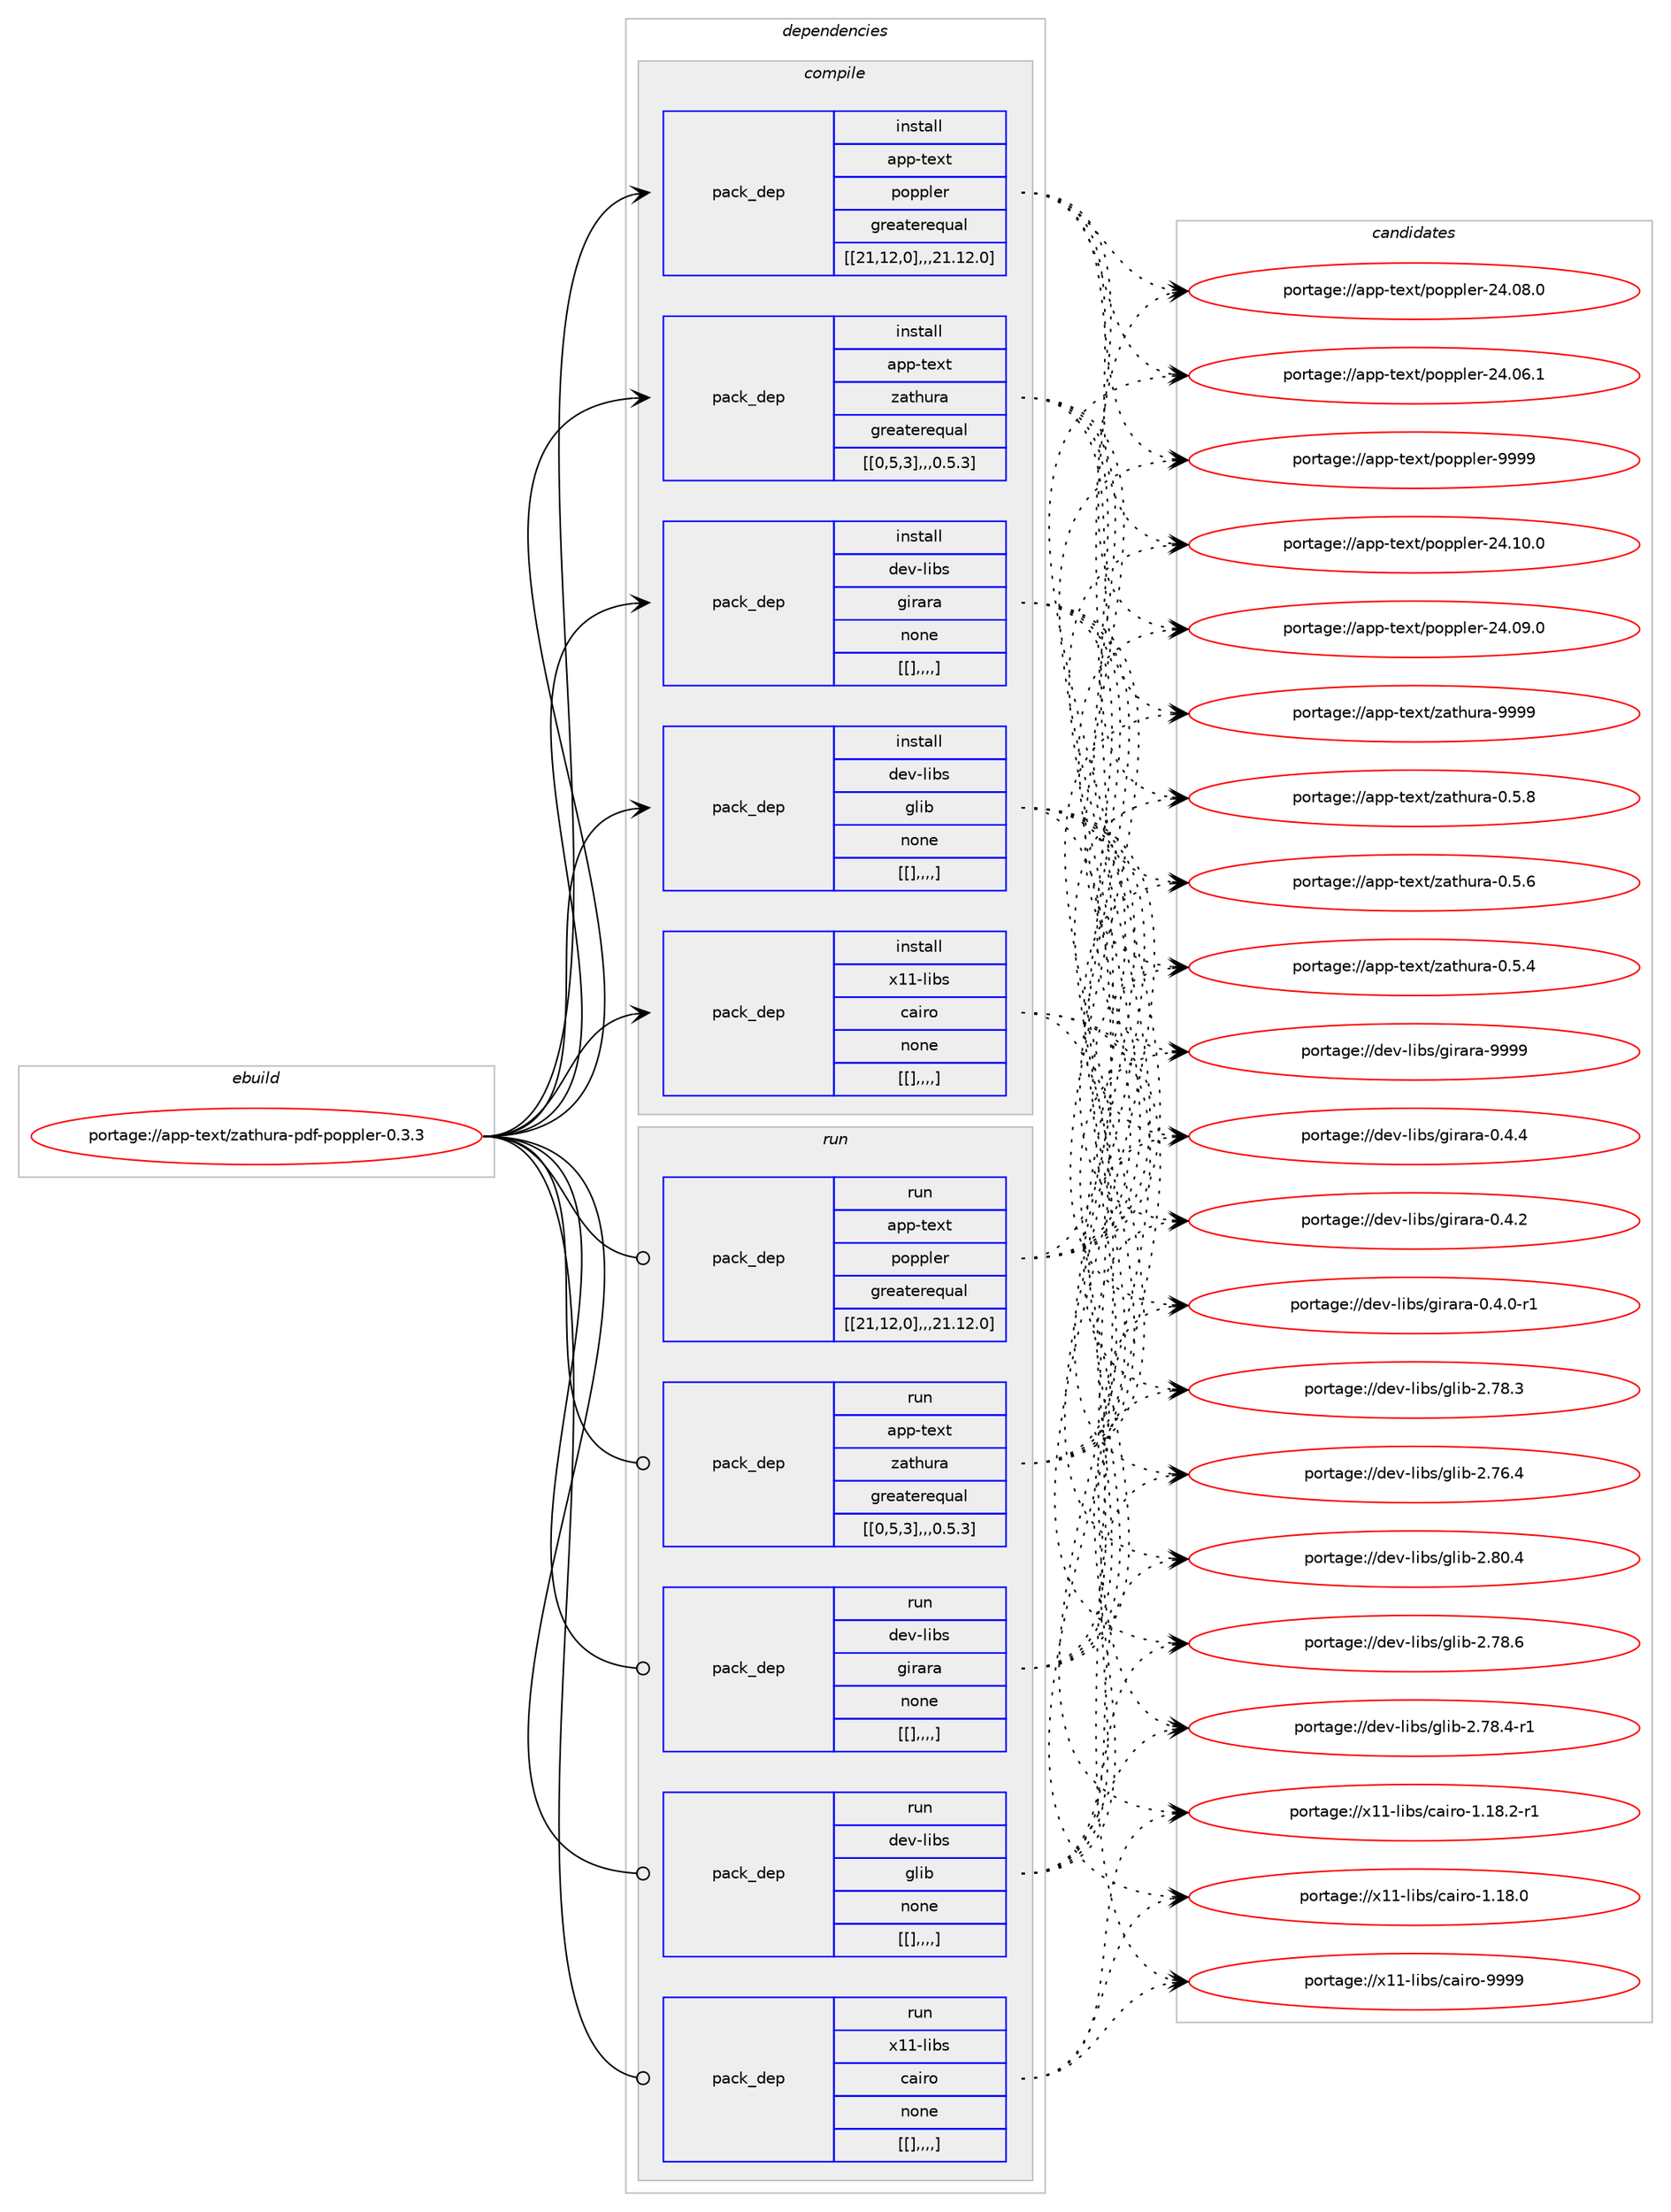 digraph prolog {

# *************
# Graph options
# *************

newrank=true;
concentrate=true;
compound=true;
graph [rankdir=LR,fontname=Helvetica,fontsize=10,ranksep=1.5];#, ranksep=2.5, nodesep=0.2];
edge  [arrowhead=vee];
node  [fontname=Helvetica,fontsize=10];

# **********
# The ebuild
# **********

subgraph cluster_leftcol {
color=gray;
label=<<i>ebuild</i>>;
id [label="portage://app-text/zathura-pdf-poppler-0.3.3", color=red, width=4, href="../app-text/zathura-pdf-poppler-0.3.3.svg"];
}

# ****************
# The dependencies
# ****************

subgraph cluster_midcol {
color=gray;
label=<<i>dependencies</i>>;
subgraph cluster_compile {
fillcolor="#eeeeee";
style=filled;
label=<<i>compile</i>>;
subgraph pack45215 {
dependency63414 [label=<<TABLE BORDER="0" CELLBORDER="1" CELLSPACING="0" CELLPADDING="4" WIDTH="220"><TR><TD ROWSPAN="6" CELLPADDING="30">pack_dep</TD></TR><TR><TD WIDTH="110">install</TD></TR><TR><TD>app-text</TD></TR><TR><TD>poppler</TD></TR><TR><TD>greaterequal</TD></TR><TR><TD>[[21,12,0],,,21.12.0]</TD></TR></TABLE>>, shape=none, color=blue];
}
id:e -> dependency63414:w [weight=20,style="solid",arrowhead="vee"];
subgraph pack45229 {
dependency63454 [label=<<TABLE BORDER="0" CELLBORDER="1" CELLSPACING="0" CELLPADDING="4" WIDTH="220"><TR><TD ROWSPAN="6" CELLPADDING="30">pack_dep</TD></TR><TR><TD WIDTH="110">install</TD></TR><TR><TD>app-text</TD></TR><TR><TD>zathura</TD></TR><TR><TD>greaterequal</TD></TR><TR><TD>[[0,5,3],,,0.5.3]</TD></TR></TABLE>>, shape=none, color=blue];
}
id:e -> dependency63454:w [weight=20,style="solid",arrowhead="vee"];
subgraph pack45246 {
dependency63459 [label=<<TABLE BORDER="0" CELLBORDER="1" CELLSPACING="0" CELLPADDING="4" WIDTH="220"><TR><TD ROWSPAN="6" CELLPADDING="30">pack_dep</TD></TR><TR><TD WIDTH="110">install</TD></TR><TR><TD>dev-libs</TD></TR><TR><TD>girara</TD></TR><TR><TD>none</TD></TR><TR><TD>[[],,,,]</TD></TR></TABLE>>, shape=none, color=blue];
}
id:e -> dependency63459:w [weight=20,style="solid",arrowhead="vee"];
subgraph pack45266 {
dependency63474 [label=<<TABLE BORDER="0" CELLBORDER="1" CELLSPACING="0" CELLPADDING="4" WIDTH="220"><TR><TD ROWSPAN="6" CELLPADDING="30">pack_dep</TD></TR><TR><TD WIDTH="110">install</TD></TR><TR><TD>dev-libs</TD></TR><TR><TD>glib</TD></TR><TR><TD>none</TD></TR><TR><TD>[[],,,,]</TD></TR></TABLE>>, shape=none, color=blue];
}
id:e -> dependency63474:w [weight=20,style="solid",arrowhead="vee"];
subgraph pack45271 {
dependency63493 [label=<<TABLE BORDER="0" CELLBORDER="1" CELLSPACING="0" CELLPADDING="4" WIDTH="220"><TR><TD ROWSPAN="6" CELLPADDING="30">pack_dep</TD></TR><TR><TD WIDTH="110">install</TD></TR><TR><TD>x11-libs</TD></TR><TR><TD>cairo</TD></TR><TR><TD>none</TD></TR><TR><TD>[[],,,,]</TD></TR></TABLE>>, shape=none, color=blue];
}
id:e -> dependency63493:w [weight=20,style="solid",arrowhead="vee"];
}
subgraph cluster_compileandrun {
fillcolor="#eeeeee";
style=filled;
label=<<i>compile and run</i>>;
}
subgraph cluster_run {
fillcolor="#eeeeee";
style=filled;
label=<<i>run</i>>;
subgraph pack45300 {
dependency63513 [label=<<TABLE BORDER="0" CELLBORDER="1" CELLSPACING="0" CELLPADDING="4" WIDTH="220"><TR><TD ROWSPAN="6" CELLPADDING="30">pack_dep</TD></TR><TR><TD WIDTH="110">run</TD></TR><TR><TD>app-text</TD></TR><TR><TD>poppler</TD></TR><TR><TD>greaterequal</TD></TR><TR><TD>[[21,12,0],,,21.12.0]</TD></TR></TABLE>>, shape=none, color=blue];
}
id:e -> dependency63513:w [weight=20,style="solid",arrowhead="odot"];
subgraph pack45304 {
dependency63552 [label=<<TABLE BORDER="0" CELLBORDER="1" CELLSPACING="0" CELLPADDING="4" WIDTH="220"><TR><TD ROWSPAN="6" CELLPADDING="30">pack_dep</TD></TR><TR><TD WIDTH="110">run</TD></TR><TR><TD>app-text</TD></TR><TR><TD>zathura</TD></TR><TR><TD>greaterequal</TD></TR><TR><TD>[[0,5,3],,,0.5.3]</TD></TR></TABLE>>, shape=none, color=blue];
}
id:e -> dependency63552:w [weight=20,style="solid",arrowhead="odot"];
subgraph pack45330 {
dependency63558 [label=<<TABLE BORDER="0" CELLBORDER="1" CELLSPACING="0" CELLPADDING="4" WIDTH="220"><TR><TD ROWSPAN="6" CELLPADDING="30">pack_dep</TD></TR><TR><TD WIDTH="110">run</TD></TR><TR><TD>dev-libs</TD></TR><TR><TD>girara</TD></TR><TR><TD>none</TD></TR><TR><TD>[[],,,,]</TD></TR></TABLE>>, shape=none, color=blue];
}
id:e -> dependency63558:w [weight=20,style="solid",arrowhead="odot"];
subgraph pack45338 {
dependency63566 [label=<<TABLE BORDER="0" CELLBORDER="1" CELLSPACING="0" CELLPADDING="4" WIDTH="220"><TR><TD ROWSPAN="6" CELLPADDING="30">pack_dep</TD></TR><TR><TD WIDTH="110">run</TD></TR><TR><TD>dev-libs</TD></TR><TR><TD>glib</TD></TR><TR><TD>none</TD></TR><TR><TD>[[],,,,]</TD></TR></TABLE>>, shape=none, color=blue];
}
id:e -> dependency63566:w [weight=20,style="solid",arrowhead="odot"];
subgraph pack45342 {
dependency63596 [label=<<TABLE BORDER="0" CELLBORDER="1" CELLSPACING="0" CELLPADDING="4" WIDTH="220"><TR><TD ROWSPAN="6" CELLPADDING="30">pack_dep</TD></TR><TR><TD WIDTH="110">run</TD></TR><TR><TD>x11-libs</TD></TR><TR><TD>cairo</TD></TR><TR><TD>none</TD></TR><TR><TD>[[],,,,]</TD></TR></TABLE>>, shape=none, color=blue];
}
id:e -> dependency63596:w [weight=20,style="solid",arrowhead="odot"];
}
}

# **************
# The candidates
# **************

subgraph cluster_choices {
rank=same;
color=gray;
label=<<i>candidates</i>>;

subgraph choice43380 {
color=black;
nodesep=1;
choice9711211245116101120116471121111121121081011144557575757 [label="portage://app-text/poppler-9999", color=red, width=4,href="../app-text/poppler-9999.svg"];
choice9711211245116101120116471121111121121081011144550524649484648 [label="portage://app-text/poppler-24.10.0", color=red, width=4,href="../app-text/poppler-24.10.0.svg"];
choice9711211245116101120116471121111121121081011144550524648574648 [label="portage://app-text/poppler-24.09.0", color=red, width=4,href="../app-text/poppler-24.09.0.svg"];
choice9711211245116101120116471121111121121081011144550524648564648 [label="portage://app-text/poppler-24.08.0", color=red, width=4,href="../app-text/poppler-24.08.0.svg"];
choice9711211245116101120116471121111121121081011144550524648544649 [label="portage://app-text/poppler-24.06.1", color=red, width=4,href="../app-text/poppler-24.06.1.svg"];
dependency63414:e -> choice9711211245116101120116471121111121121081011144557575757:w [style=dotted,weight="100"];
dependency63414:e -> choice9711211245116101120116471121111121121081011144550524649484648:w [style=dotted,weight="100"];
dependency63414:e -> choice9711211245116101120116471121111121121081011144550524648574648:w [style=dotted,weight="100"];
dependency63414:e -> choice9711211245116101120116471121111121121081011144550524648564648:w [style=dotted,weight="100"];
dependency63414:e -> choice9711211245116101120116471121111121121081011144550524648544649:w [style=dotted,weight="100"];
}
subgraph choice43388 {
color=black;
nodesep=1;
choice97112112451161011201164712297116104117114974557575757 [label="portage://app-text/zathura-9999", color=red, width=4,href="../app-text/zathura-9999.svg"];
choice9711211245116101120116471229711610411711497454846534656 [label="portage://app-text/zathura-0.5.8", color=red, width=4,href="../app-text/zathura-0.5.8.svg"];
choice9711211245116101120116471229711610411711497454846534654 [label="portage://app-text/zathura-0.5.6", color=red, width=4,href="../app-text/zathura-0.5.6.svg"];
choice9711211245116101120116471229711610411711497454846534652 [label="portage://app-text/zathura-0.5.4", color=red, width=4,href="../app-text/zathura-0.5.4.svg"];
dependency63454:e -> choice97112112451161011201164712297116104117114974557575757:w [style=dotted,weight="100"];
dependency63454:e -> choice9711211245116101120116471229711610411711497454846534656:w [style=dotted,weight="100"];
dependency63454:e -> choice9711211245116101120116471229711610411711497454846534654:w [style=dotted,weight="100"];
dependency63454:e -> choice9711211245116101120116471229711610411711497454846534652:w [style=dotted,weight="100"];
}
subgraph choice43392 {
color=black;
nodesep=1;
choice10010111845108105981154710310511497114974557575757 [label="portage://dev-libs/girara-9999", color=red, width=4,href="../dev-libs/girara-9999.svg"];
choice1001011184510810598115471031051149711497454846524652 [label="portage://dev-libs/girara-0.4.4", color=red, width=4,href="../dev-libs/girara-0.4.4.svg"];
choice1001011184510810598115471031051149711497454846524650 [label="portage://dev-libs/girara-0.4.2", color=red, width=4,href="../dev-libs/girara-0.4.2.svg"];
choice10010111845108105981154710310511497114974548465246484511449 [label="portage://dev-libs/girara-0.4.0-r1", color=red, width=4,href="../dev-libs/girara-0.4.0-r1.svg"];
dependency63459:e -> choice10010111845108105981154710310511497114974557575757:w [style=dotted,weight="100"];
dependency63459:e -> choice1001011184510810598115471031051149711497454846524652:w [style=dotted,weight="100"];
dependency63459:e -> choice1001011184510810598115471031051149711497454846524650:w [style=dotted,weight="100"];
dependency63459:e -> choice10010111845108105981154710310511497114974548465246484511449:w [style=dotted,weight="100"];
}
subgraph choice43400 {
color=black;
nodesep=1;
choice1001011184510810598115471031081059845504656484652 [label="portage://dev-libs/glib-2.80.4", color=red, width=4,href="../dev-libs/glib-2.80.4.svg"];
choice1001011184510810598115471031081059845504655564654 [label="portage://dev-libs/glib-2.78.6", color=red, width=4,href="../dev-libs/glib-2.78.6.svg"];
choice10010111845108105981154710310810598455046555646524511449 [label="portage://dev-libs/glib-2.78.4-r1", color=red, width=4,href="../dev-libs/glib-2.78.4-r1.svg"];
choice1001011184510810598115471031081059845504655564651 [label="portage://dev-libs/glib-2.78.3", color=red, width=4,href="../dev-libs/glib-2.78.3.svg"];
choice1001011184510810598115471031081059845504655544652 [label="portage://dev-libs/glib-2.76.4", color=red, width=4,href="../dev-libs/glib-2.76.4.svg"];
dependency63474:e -> choice1001011184510810598115471031081059845504656484652:w [style=dotted,weight="100"];
dependency63474:e -> choice1001011184510810598115471031081059845504655564654:w [style=dotted,weight="100"];
dependency63474:e -> choice10010111845108105981154710310810598455046555646524511449:w [style=dotted,weight="100"];
dependency63474:e -> choice1001011184510810598115471031081059845504655564651:w [style=dotted,weight="100"];
dependency63474:e -> choice1001011184510810598115471031081059845504655544652:w [style=dotted,weight="100"];
}
subgraph choice43437 {
color=black;
nodesep=1;
choice120494945108105981154799971051141114557575757 [label="portage://x11-libs/cairo-9999", color=red, width=4,href="../x11-libs/cairo-9999.svg"];
choice12049494510810598115479997105114111454946495646504511449 [label="portage://x11-libs/cairo-1.18.2-r1", color=red, width=4,href="../x11-libs/cairo-1.18.2-r1.svg"];
choice1204949451081059811547999710511411145494649564648 [label="portage://x11-libs/cairo-1.18.0", color=red, width=4,href="../x11-libs/cairo-1.18.0.svg"];
dependency63493:e -> choice120494945108105981154799971051141114557575757:w [style=dotted,weight="100"];
dependency63493:e -> choice12049494510810598115479997105114111454946495646504511449:w [style=dotted,weight="100"];
dependency63493:e -> choice1204949451081059811547999710511411145494649564648:w [style=dotted,weight="100"];
}
subgraph choice43471 {
color=black;
nodesep=1;
choice9711211245116101120116471121111121121081011144557575757 [label="portage://app-text/poppler-9999", color=red, width=4,href="../app-text/poppler-9999.svg"];
choice9711211245116101120116471121111121121081011144550524649484648 [label="portage://app-text/poppler-24.10.0", color=red, width=4,href="../app-text/poppler-24.10.0.svg"];
choice9711211245116101120116471121111121121081011144550524648574648 [label="portage://app-text/poppler-24.09.0", color=red, width=4,href="../app-text/poppler-24.09.0.svg"];
choice9711211245116101120116471121111121121081011144550524648564648 [label="portage://app-text/poppler-24.08.0", color=red, width=4,href="../app-text/poppler-24.08.0.svg"];
choice9711211245116101120116471121111121121081011144550524648544649 [label="portage://app-text/poppler-24.06.1", color=red, width=4,href="../app-text/poppler-24.06.1.svg"];
dependency63513:e -> choice9711211245116101120116471121111121121081011144557575757:w [style=dotted,weight="100"];
dependency63513:e -> choice9711211245116101120116471121111121121081011144550524649484648:w [style=dotted,weight="100"];
dependency63513:e -> choice9711211245116101120116471121111121121081011144550524648574648:w [style=dotted,weight="100"];
dependency63513:e -> choice9711211245116101120116471121111121121081011144550524648564648:w [style=dotted,weight="100"];
dependency63513:e -> choice9711211245116101120116471121111121121081011144550524648544649:w [style=dotted,weight="100"];
}
subgraph choice43490 {
color=black;
nodesep=1;
choice97112112451161011201164712297116104117114974557575757 [label="portage://app-text/zathura-9999", color=red, width=4,href="../app-text/zathura-9999.svg"];
choice9711211245116101120116471229711610411711497454846534656 [label="portage://app-text/zathura-0.5.8", color=red, width=4,href="../app-text/zathura-0.5.8.svg"];
choice9711211245116101120116471229711610411711497454846534654 [label="portage://app-text/zathura-0.5.6", color=red, width=4,href="../app-text/zathura-0.5.6.svg"];
choice9711211245116101120116471229711610411711497454846534652 [label="portage://app-text/zathura-0.5.4", color=red, width=4,href="../app-text/zathura-0.5.4.svg"];
dependency63552:e -> choice97112112451161011201164712297116104117114974557575757:w [style=dotted,weight="100"];
dependency63552:e -> choice9711211245116101120116471229711610411711497454846534656:w [style=dotted,weight="100"];
dependency63552:e -> choice9711211245116101120116471229711610411711497454846534654:w [style=dotted,weight="100"];
dependency63552:e -> choice9711211245116101120116471229711610411711497454846534652:w [style=dotted,weight="100"];
}
subgraph choice43497 {
color=black;
nodesep=1;
choice10010111845108105981154710310511497114974557575757 [label="portage://dev-libs/girara-9999", color=red, width=4,href="../dev-libs/girara-9999.svg"];
choice1001011184510810598115471031051149711497454846524652 [label="portage://dev-libs/girara-0.4.4", color=red, width=4,href="../dev-libs/girara-0.4.4.svg"];
choice1001011184510810598115471031051149711497454846524650 [label="portage://dev-libs/girara-0.4.2", color=red, width=4,href="../dev-libs/girara-0.4.2.svg"];
choice10010111845108105981154710310511497114974548465246484511449 [label="portage://dev-libs/girara-0.4.0-r1", color=red, width=4,href="../dev-libs/girara-0.4.0-r1.svg"];
dependency63558:e -> choice10010111845108105981154710310511497114974557575757:w [style=dotted,weight="100"];
dependency63558:e -> choice1001011184510810598115471031051149711497454846524652:w [style=dotted,weight="100"];
dependency63558:e -> choice1001011184510810598115471031051149711497454846524650:w [style=dotted,weight="100"];
dependency63558:e -> choice10010111845108105981154710310511497114974548465246484511449:w [style=dotted,weight="100"];
}
subgraph choice43524 {
color=black;
nodesep=1;
choice1001011184510810598115471031081059845504656484652 [label="portage://dev-libs/glib-2.80.4", color=red, width=4,href="../dev-libs/glib-2.80.4.svg"];
choice1001011184510810598115471031081059845504655564654 [label="portage://dev-libs/glib-2.78.6", color=red, width=4,href="../dev-libs/glib-2.78.6.svg"];
choice10010111845108105981154710310810598455046555646524511449 [label="portage://dev-libs/glib-2.78.4-r1", color=red, width=4,href="../dev-libs/glib-2.78.4-r1.svg"];
choice1001011184510810598115471031081059845504655564651 [label="portage://dev-libs/glib-2.78.3", color=red, width=4,href="../dev-libs/glib-2.78.3.svg"];
choice1001011184510810598115471031081059845504655544652 [label="portage://dev-libs/glib-2.76.4", color=red, width=4,href="../dev-libs/glib-2.76.4.svg"];
dependency63566:e -> choice1001011184510810598115471031081059845504656484652:w [style=dotted,weight="100"];
dependency63566:e -> choice1001011184510810598115471031081059845504655564654:w [style=dotted,weight="100"];
dependency63566:e -> choice10010111845108105981154710310810598455046555646524511449:w [style=dotted,weight="100"];
dependency63566:e -> choice1001011184510810598115471031081059845504655564651:w [style=dotted,weight="100"];
dependency63566:e -> choice1001011184510810598115471031081059845504655544652:w [style=dotted,weight="100"];
}
subgraph choice43601 {
color=black;
nodesep=1;
choice120494945108105981154799971051141114557575757 [label="portage://x11-libs/cairo-9999", color=red, width=4,href="../x11-libs/cairo-9999.svg"];
choice12049494510810598115479997105114111454946495646504511449 [label="portage://x11-libs/cairo-1.18.2-r1", color=red, width=4,href="../x11-libs/cairo-1.18.2-r1.svg"];
choice1204949451081059811547999710511411145494649564648 [label="portage://x11-libs/cairo-1.18.0", color=red, width=4,href="../x11-libs/cairo-1.18.0.svg"];
dependency63596:e -> choice120494945108105981154799971051141114557575757:w [style=dotted,weight="100"];
dependency63596:e -> choice12049494510810598115479997105114111454946495646504511449:w [style=dotted,weight="100"];
dependency63596:e -> choice1204949451081059811547999710511411145494649564648:w [style=dotted,weight="100"];
}
}

}
